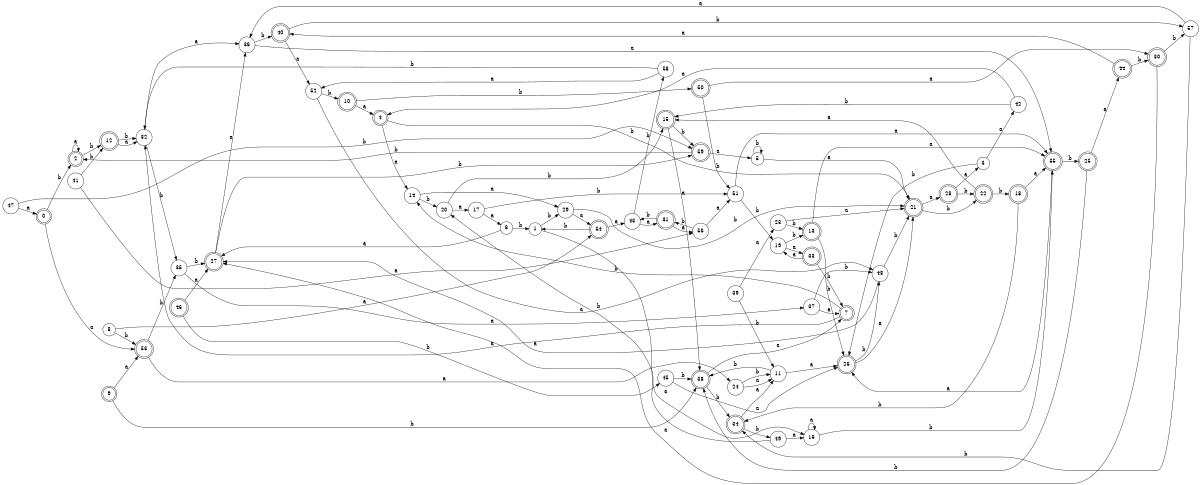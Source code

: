 digraph n48_4 {
__start0 [label="" shape="none"];

rankdir=LR;
size="8,5";

s0 [style="rounded,filled", color="black", fillcolor="white" shape="doublecircle", label="0"];
s1 [style="filled", color="black", fillcolor="white" shape="circle", label="1"];
s2 [style="rounded,filled", color="black", fillcolor="white" shape="doublecircle", label="2"];
s3 [style="filled", color="black", fillcolor="white" shape="circle", label="3"];
s4 [style="rounded,filled", color="black", fillcolor="white" shape="doublecircle", label="4"];
s5 [style="filled", color="black", fillcolor="white" shape="circle", label="5"];
s6 [style="filled", color="black", fillcolor="white" shape="circle", label="6"];
s7 [style="rounded,filled", color="black", fillcolor="white" shape="doublecircle", label="7"];
s8 [style="filled", color="black", fillcolor="white" shape="circle", label="8"];
s9 [style="rounded,filled", color="black", fillcolor="white" shape="doublecircle", label="9"];
s10 [style="rounded,filled", color="black", fillcolor="white" shape="doublecircle", label="10"];
s11 [style="filled", color="black", fillcolor="white" shape="circle", label="11"];
s12 [style="rounded,filled", color="black", fillcolor="white" shape="doublecircle", label="12"];
s13 [style="rounded,filled", color="black", fillcolor="white" shape="doublecircle", label="13"];
s14 [style="filled", color="black", fillcolor="white" shape="circle", label="14"];
s15 [style="rounded,filled", color="black", fillcolor="white" shape="doublecircle", label="15"];
s16 [style="filled", color="black", fillcolor="white" shape="circle", label="16"];
s17 [style="filled", color="black", fillcolor="white" shape="circle", label="17"];
s18 [style="rounded,filled", color="black", fillcolor="white" shape="doublecircle", label="18"];
s19 [style="filled", color="black", fillcolor="white" shape="circle", label="19"];
s20 [style="filled", color="black", fillcolor="white" shape="circle", label="20"];
s21 [style="rounded,filled", color="black", fillcolor="white" shape="doublecircle", label="21"];
s22 [style="rounded,filled", color="black", fillcolor="white" shape="doublecircle", label="22"];
s23 [style="filled", color="black", fillcolor="white" shape="circle", label="23"];
s24 [style="filled", color="black", fillcolor="white" shape="circle", label="24"];
s25 [style="rounded,filled", color="black", fillcolor="white" shape="doublecircle", label="25"];
s26 [style="rounded,filled", color="black", fillcolor="white" shape="doublecircle", label="26"];
s27 [style="rounded,filled", color="black", fillcolor="white" shape="doublecircle", label="27"];
s28 [style="rounded,filled", color="black", fillcolor="white" shape="doublecircle", label="28"];
s29 [style="filled", color="black", fillcolor="white" shape="circle", label="29"];
s30 [style="rounded,filled", color="black", fillcolor="white" shape="doublecircle", label="30"];
s31 [style="rounded,filled", color="black", fillcolor="white" shape="doublecircle", label="31"];
s32 [style="filled", color="black", fillcolor="white" shape="circle", label="32"];
s33 [style="rounded,filled", color="black", fillcolor="white" shape="doublecircle", label="33"];
s34 [style="rounded,filled", color="black", fillcolor="white" shape="doublecircle", label="34"];
s35 [style="filled", color="black", fillcolor="white" shape="circle", label="35"];
s36 [style="filled", color="black", fillcolor="white" shape="circle", label="36"];
s37 [style="filled", color="black", fillcolor="white" shape="circle", label="37"];
s38 [style="rounded,filled", color="black", fillcolor="white" shape="doublecircle", label="38"];
s39 [style="filled", color="black", fillcolor="white" shape="circle", label="39"];
s40 [style="rounded,filled", color="black", fillcolor="white" shape="doublecircle", label="40"];
s41 [style="filled", color="black", fillcolor="white" shape="circle", label="41"];
s42 [style="filled", color="black", fillcolor="white" shape="circle", label="42"];
s43 [style="filled", color="black", fillcolor="white" shape="circle", label="43"];
s44 [style="rounded,filled", color="black", fillcolor="white" shape="doublecircle", label="44"];
s45 [style="filled", color="black", fillcolor="white" shape="circle", label="45"];
s46 [style="rounded,filled", color="black", fillcolor="white" shape="doublecircle", label="46"];
s47 [style="filled", color="black", fillcolor="white" shape="circle", label="47"];
s48 [style="filled", color="black", fillcolor="white" shape="circle", label="48"];
s49 [style="filled", color="black", fillcolor="white" shape="circle", label="49"];
s50 [style="rounded,filled", color="black", fillcolor="white" shape="doublecircle", label="50"];
s51 [style="filled", color="black", fillcolor="white" shape="circle", label="51"];
s52 [style="filled", color="black", fillcolor="white" shape="circle", label="52"];
s53 [style="rounded,filled", color="black", fillcolor="white" shape="doublecircle", label="53"];
s54 [style="rounded,filled", color="black", fillcolor="white" shape="doublecircle", label="54"];
s55 [style="rounded,filled", color="black", fillcolor="white" shape="doublecircle", label="55"];
s56 [style="filled", color="black", fillcolor="white" shape="circle", label="56"];
s57 [style="filled", color="black", fillcolor="white" shape="circle", label="57"];
s58 [style="filled", color="black", fillcolor="white" shape="circle", label="58"];
s59 [style="rounded,filled", color="black", fillcolor="white" shape="doublecircle", label="59"];
s0 -> s53 [label="a"];
s0 -> s2 [label="b"];
s1 -> s16 [label="a"];
s1 -> s29 [label="b"];
s2 -> s2 [label="a"];
s2 -> s12 [label="b"];
s3 -> s42 [label="a"];
s3 -> s26 [label="b"];
s4 -> s14 [label="a"];
s4 -> s21 [label="b"];
s5 -> s21 [label="a"];
s5 -> s5 [label="b"];
s6 -> s27 [label="a"];
s6 -> s1 [label="b"];
s7 -> s32 [label="a"];
s7 -> s14 [label="b"];
s8 -> s54 [label="a"];
s8 -> s53 [label="b"];
s9 -> s53 [label="a"];
s9 -> s38 [label="b"];
s10 -> s4 [label="a"];
s10 -> s50 [label="b"];
s11 -> s26 [label="a"];
s11 -> s38 [label="b"];
s12 -> s32 [label="a"];
s12 -> s32 [label="b"];
s13 -> s55 [label="a"];
s13 -> s26 [label="b"];
s14 -> s29 [label="a"];
s14 -> s20 [label="b"];
s15 -> s38 [label="a"];
s15 -> s59 [label="b"];
s16 -> s16 [label="a"];
s16 -> s55 [label="b"];
s17 -> s6 [label="a"];
s17 -> s51 [label="b"];
s18 -> s55 [label="a"];
s18 -> s34 [label="b"];
s19 -> s33 [label="a"];
s19 -> s13 [label="b"];
s20 -> s17 [label="a"];
s20 -> s15 [label="b"];
s21 -> s28 [label="a"];
s21 -> s22 [label="b"];
s22 -> s15 [label="a"];
s22 -> s18 [label="b"];
s23 -> s21 [label="a"];
s23 -> s13 [label="b"];
s24 -> s11 [label="a"];
s24 -> s11 [label="b"];
s25 -> s44 [label="a"];
s25 -> s38 [label="b"];
s26 -> s21 [label="a"];
s26 -> s48 [label="b"];
s27 -> s36 [label="a"];
s27 -> s59 [label="b"];
s28 -> s3 [label="a"];
s28 -> s22 [label="b"];
s29 -> s54 [label="a"];
s29 -> s21 [label="b"];
s30 -> s27 [label="a"];
s30 -> s57 [label="b"];
s31 -> s56 [label="a"];
s31 -> s43 [label="b"];
s32 -> s36 [label="a"];
s32 -> s35 [label="b"];
s33 -> s19 [label="a"];
s33 -> s7 [label="b"];
s34 -> s11 [label="a"];
s34 -> s49 [label="b"];
s35 -> s37 [label="a"];
s35 -> s27 [label="b"];
s36 -> s55 [label="a"];
s36 -> s40 [label="b"];
s37 -> s7 [label="a"];
s37 -> s48 [label="b"];
s38 -> s7 [label="a"];
s38 -> s34 [label="b"];
s39 -> s23 [label="a"];
s39 -> s11 [label="b"];
s40 -> s52 [label="a"];
s40 -> s57 [label="b"];
s41 -> s56 [label="a"];
s41 -> s12 [label="b"];
s42 -> s4 [label="a"];
s42 -> s15 [label="b"];
s43 -> s31 [label="a"];
s43 -> s58 [label="b"];
s44 -> s40 [label="a"];
s44 -> s30 [label="b"];
s45 -> s26 [label="a"];
s45 -> s38 [label="b"];
s46 -> s27 [label="a"];
s46 -> s45 [label="b"];
s47 -> s0 [label="a"];
s47 -> s59 [label="b"];
s48 -> s27 [label="a"];
s48 -> s21 [label="b"];
s49 -> s16 [label="a"];
s49 -> s20 [label="b"];
s50 -> s30 [label="a"];
s50 -> s51 [label="b"];
s51 -> s55 [label="a"];
s51 -> s19 [label="b"];
s52 -> s48 [label="a"];
s52 -> s10 [label="b"];
s53 -> s24 [label="a"];
s53 -> s35 [label="b"];
s54 -> s43 [label="a"];
s54 -> s1 [label="b"];
s55 -> s26 [label="a"];
s55 -> s25 [label="b"];
s56 -> s51 [label="a"];
s56 -> s31 [label="b"];
s57 -> s36 [label="a"];
s57 -> s34 [label="b"];
s58 -> s52 [label="a"];
s58 -> s32 [label="b"];
s59 -> s5 [label="a"];
s59 -> s2 [label="b"];

}